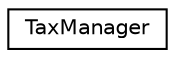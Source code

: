 digraph "Graphical Class Hierarchy"
{
 // LATEX_PDF_SIZE
  edge [fontname="Helvetica",fontsize="10",labelfontname="Helvetica",labelfontsize="10"];
  node [fontname="Helvetica",fontsize="10",shape=record];
  rankdir="LR";
  Node0 [label="TaxManager",height=0.2,width=0.4,color="black", fillcolor="white", style="filled",URL="$classTaxManager.html",tooltip=" "];
}
